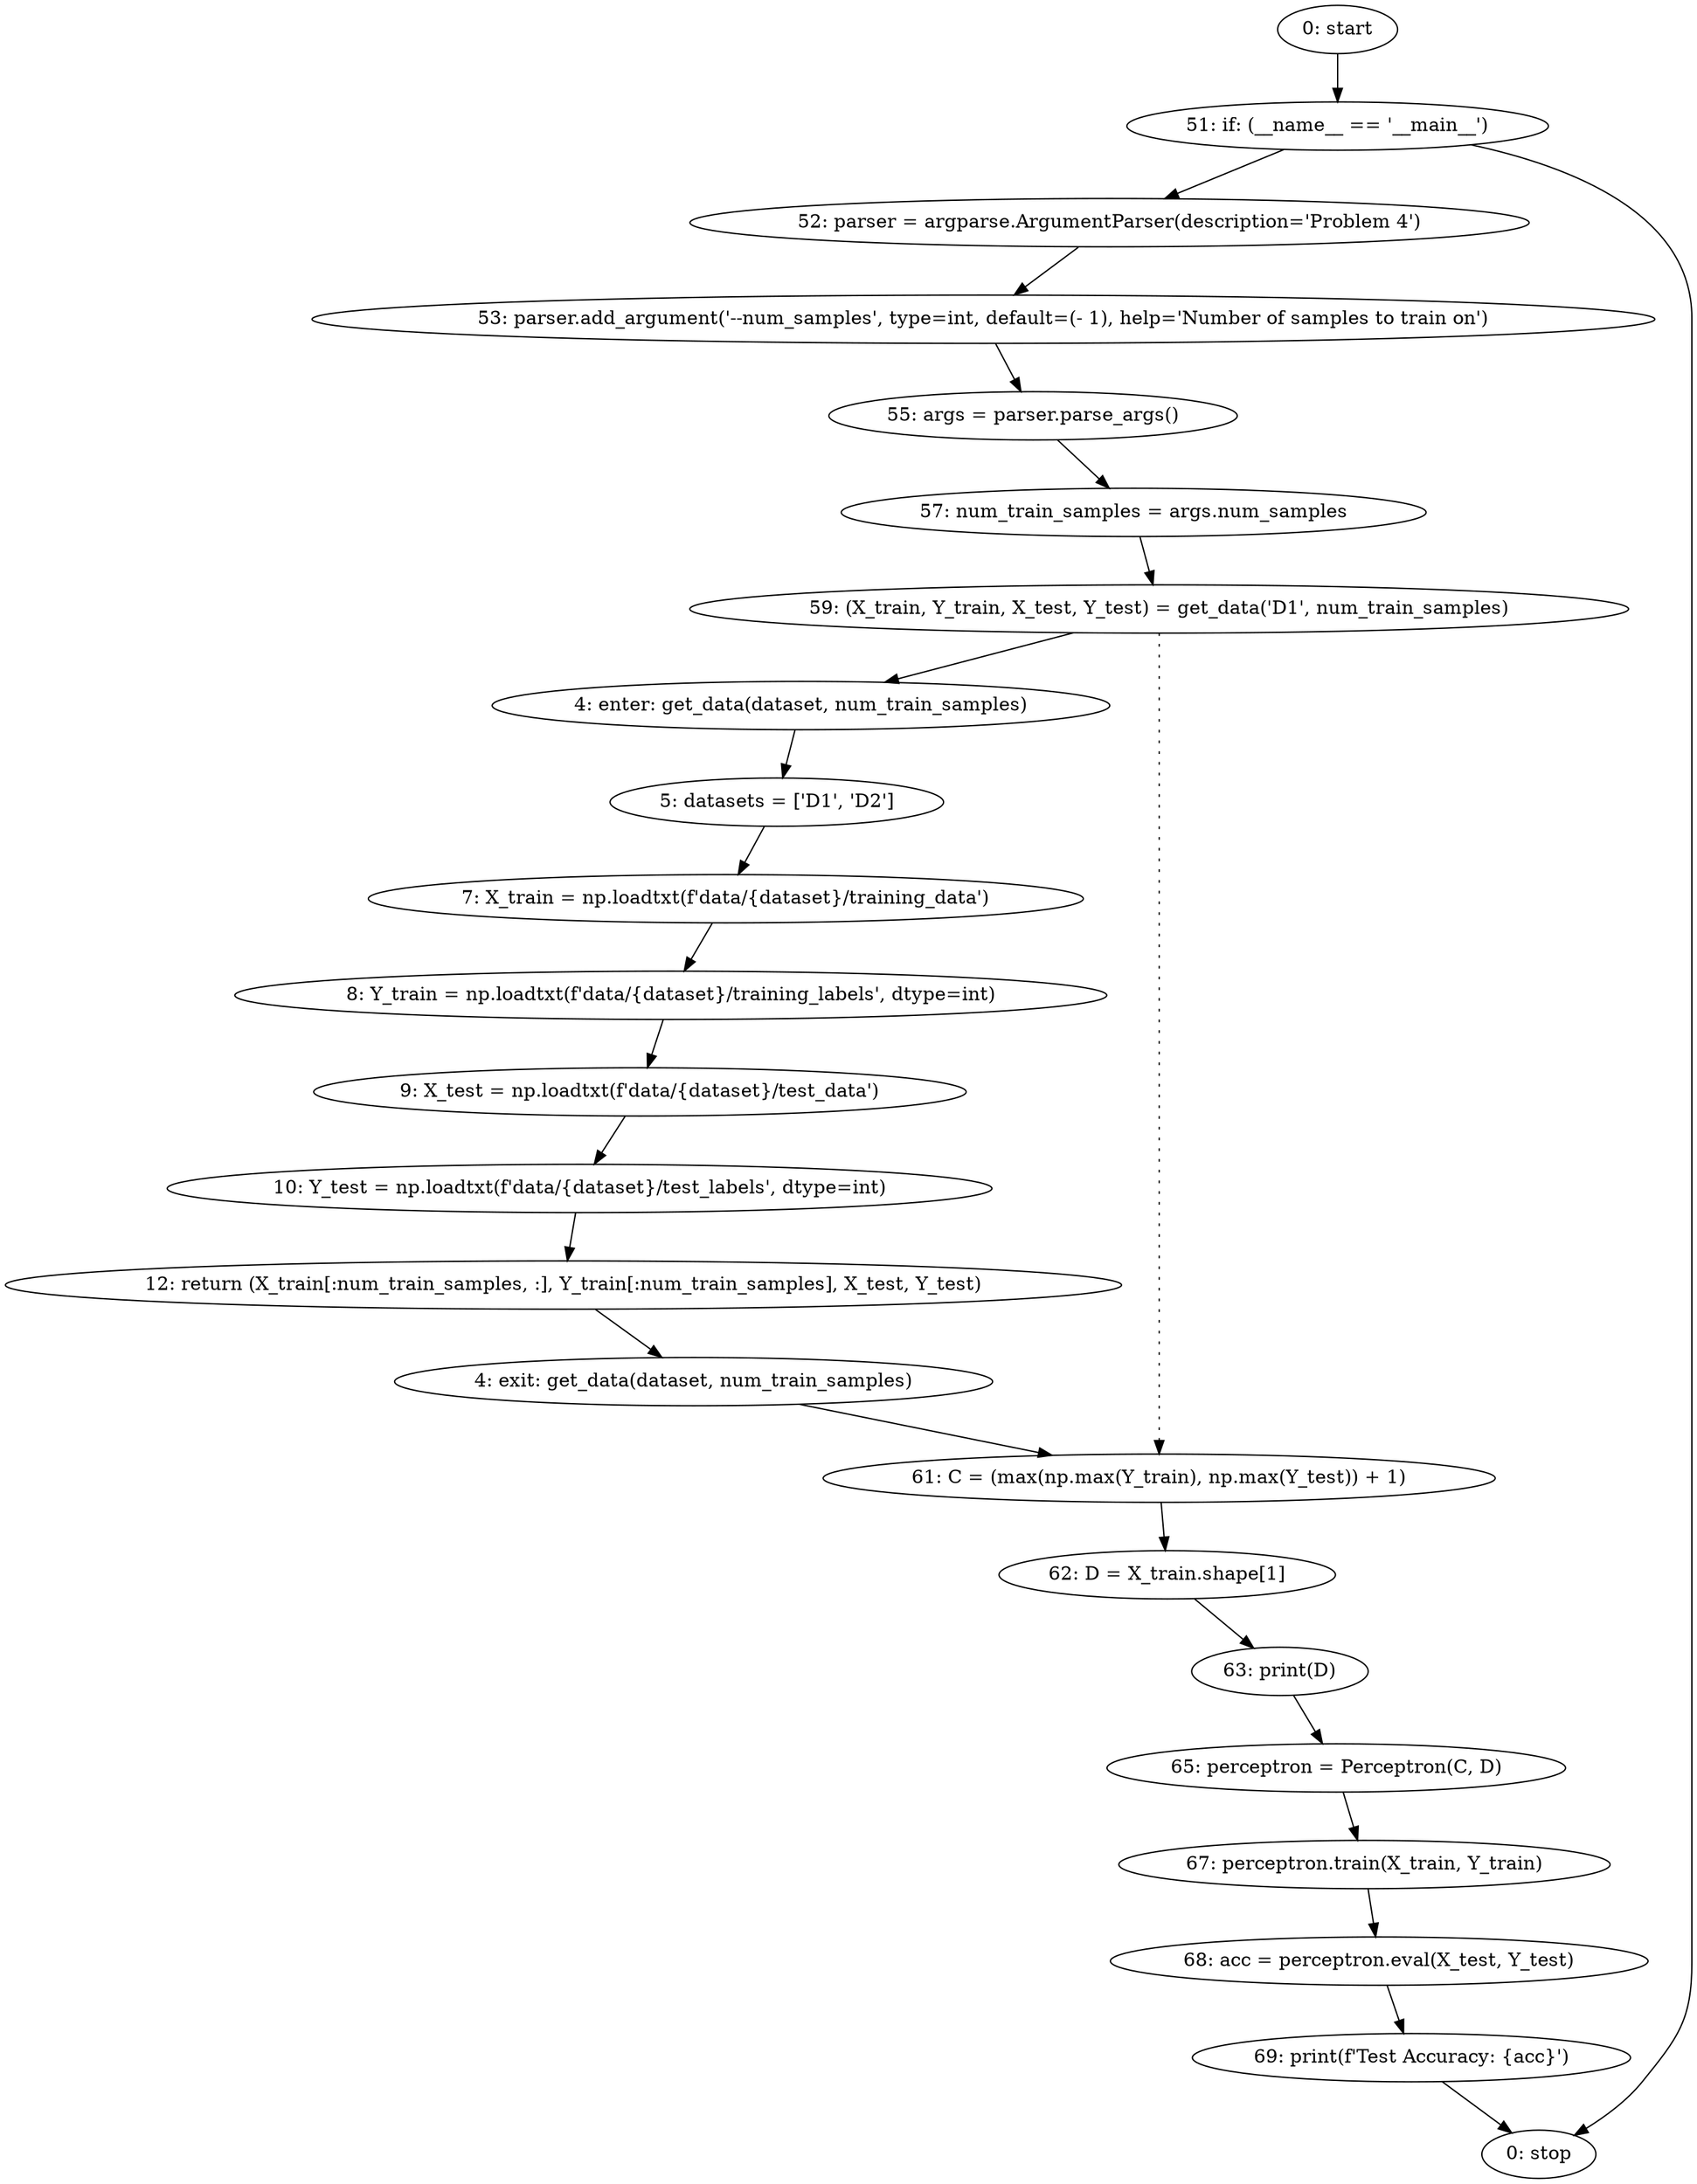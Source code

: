 strict digraph "" {
	node [label="\N"];
	0	 [label="0: start"];
	9	 [label="51: if: (__name__ == '__main__')"];
	0 -> 9;
	10	 [label="52: parser = argparse.ArgumentParser(description='Problem 4')"];
	9 -> 10;
	22	 [label="0: stop"];
	9 -> 22;
	1	 [label="4: enter: get_data(dataset, num_train_samples)"];
	3	 [label="5: datasets = ['D1', 'D2']"];
	1 -> 3;
	4	 [label="7: X_train = np.loadtxt(f'data/{dataset}/training_data')"];
	3 -> 4;
	14	 [label="59: (X_train, Y_train, X_test, Y_test) = get_data('D1', num_train_samples)"];
	14 -> 1;
	15	 [label="61: C = (max(np.max(Y_train), np.max(Y_test)) + 1)"];
	14 -> 15	 [style=dotted,
		weight=100];
	16	 [label="62: D = X_train.shape[1]"];
	15 -> 16;
	2	 [label="4: exit: get_data(dataset, num_train_samples)"];
	2 -> 15;
	8	 [label="12: return (X_train[:num_train_samples, :], Y_train[:num_train_samples], X_test, Y_test)"];
	8 -> 2;
	5	 [label="8: Y_train = np.loadtxt(f'data/{dataset}/training_labels', dtype=int)"];
	4 -> 5;
	6	 [label="9: X_test = np.loadtxt(f'data/{dataset}/test_data')"];
	5 -> 6;
	7	 [label="10: Y_test = np.loadtxt(f'data/{dataset}/test_labels', dtype=int)"];
	6 -> 7;
	7 -> 8;
	11	 [label="53: parser.add_argument('--num_samples', type=int, default=(- 1), help='Number of samples to train on')"];
	10 -> 11;
	12	 [label="55: args = parser.parse_args()"];
	11 -> 12;
	13	 [label="57: num_train_samples = args.num_samples"];
	12 -> 13;
	13 -> 14;
	17	 [label="63: print(D)"];
	16 -> 17;
	18	 [label="65: perceptron = Perceptron(C, D)"];
	17 -> 18;
	19	 [label="67: perceptron.train(X_train, Y_train)"];
	18 -> 19;
	20	 [label="68: acc = perceptron.eval(X_test, Y_test)"];
	19 -> 20;
	21	 [label="69: print(f'Test Accuracy: {acc}')"];
	20 -> 21;
	21 -> 22;
}

